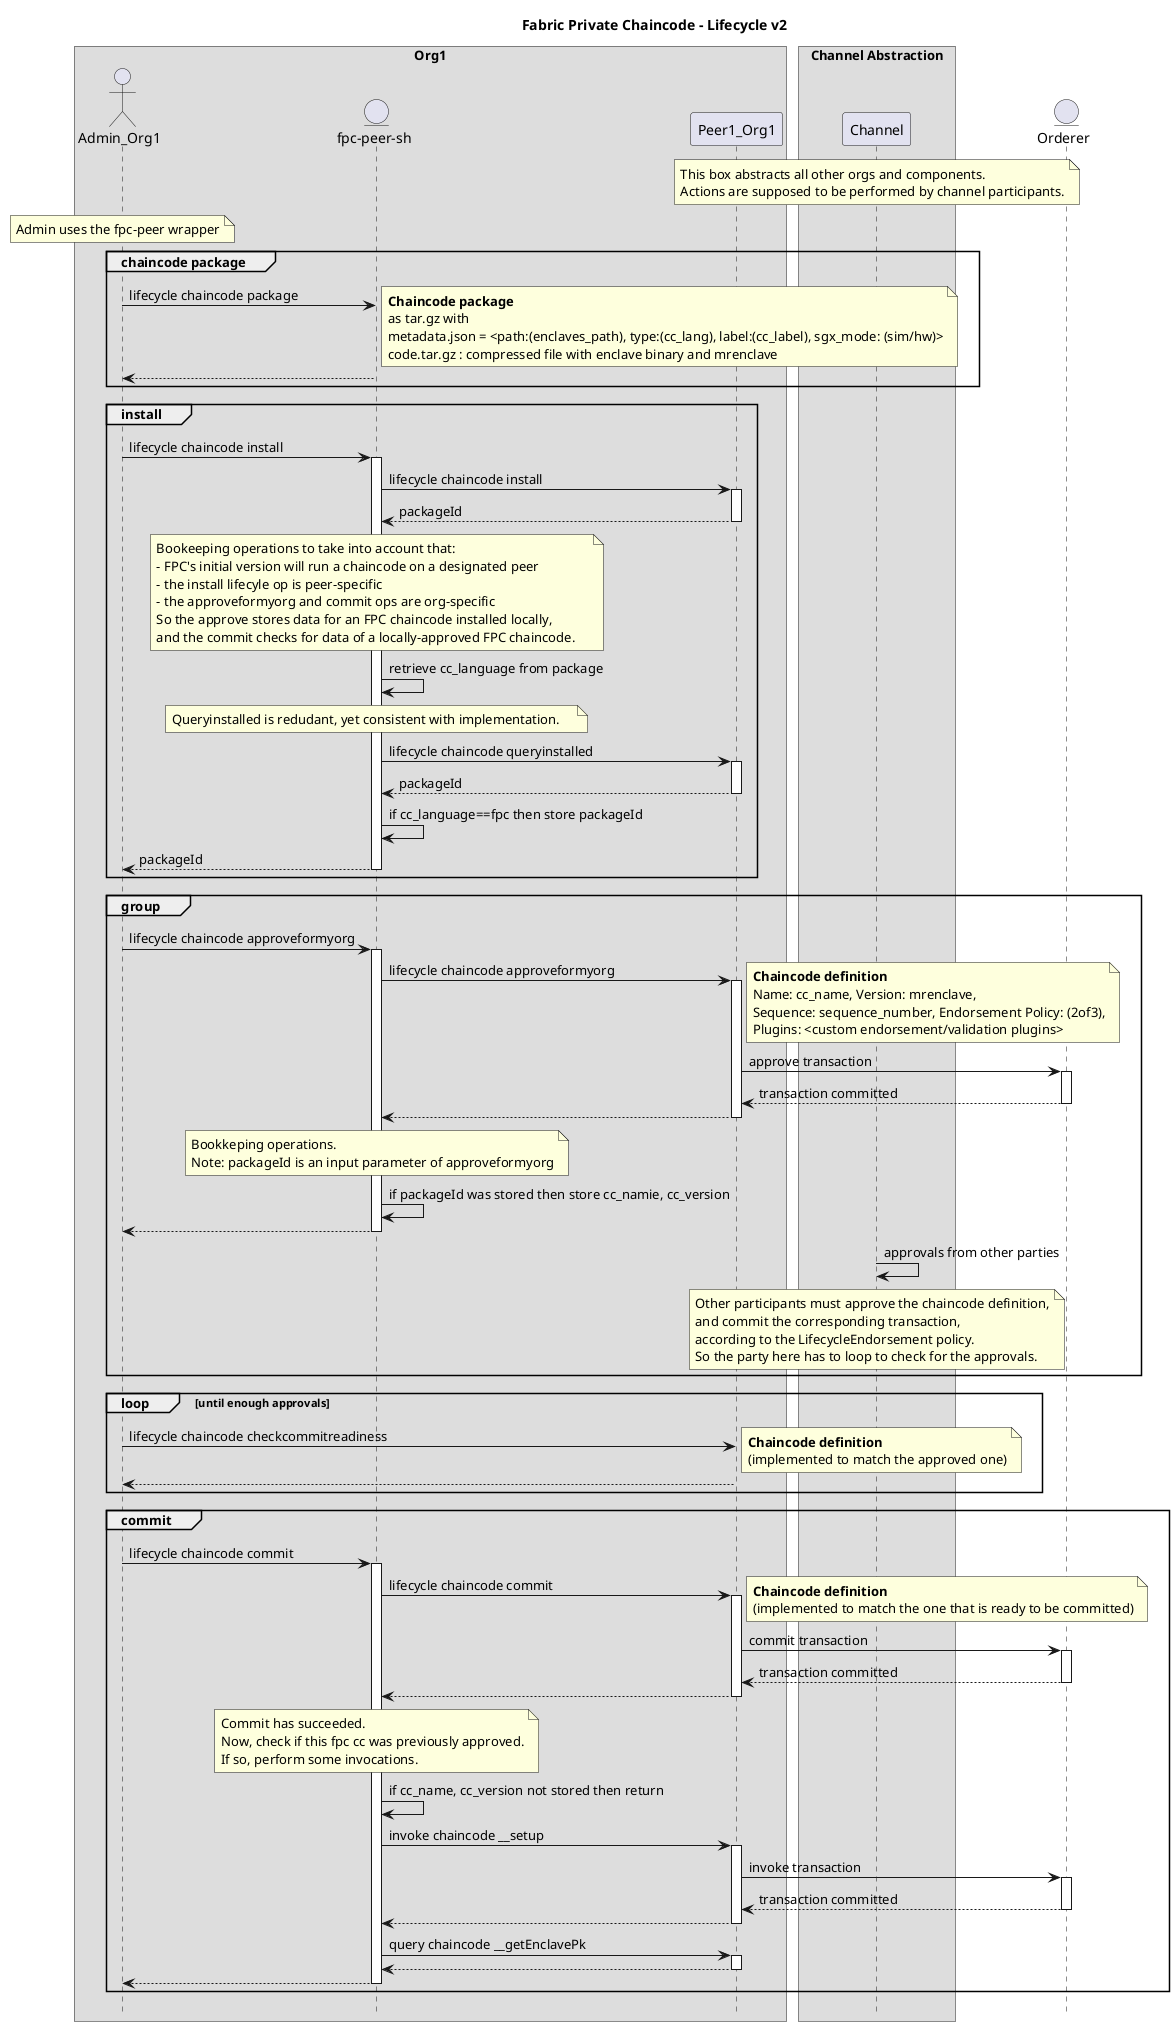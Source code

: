 /'
    Copyright 2020 Intel Corporation
    Copyright IBM Corp. All Rights Reserved.

    SPDX-License-Identifier: Apache-2.0
'/

@startuml

!pragma teoz true

hide footbox
title Foot Box removed

title Fabric Private Chaincode - Lifecycle v2

box "Org1"
actor	Admin_Org1 order 10
entity "fpc-peer-sh" as Peer_Wrapper order 15
participant Peer1_Org1 order 20
end box

box "Channel Abstraction"
participant Channel order 40
note over Channel
    This box abstracts all other orgs and components.
    Actions are supposed to be performed by channel participants.
end note
end box

entity Orderer order 50

note over Admin_Org1
    Admin uses the fpc-peer wrapper
end note

group chaincode package
Admin_Org1 -> Peer_Wrapper : lifecycle chaincode package
note right
    **Chaincode package**
    as tar.gz with
    metadata.json = <path:(enclaves_path), type:(cc_lang), label:(cc_label), sgx_mode: (sim/hw)>
    code.tar.gz : compressed file with enclave binary and mrenclave
end note
return
end /' group chaincode package '/

group install
Admin_Org1 -> Peer_Wrapper ++: lifecycle chaincode install
Peer_Wrapper -> Peer1_Org1 ++: lifecycle chaincode install
return packageId
note over Peer_Wrapper
    Bookeeping operations to take into account that:
    - FPC's initial version will run a chaincode on a designated peer
    - the install lifecyle op is peer-specific
    - the approveformyorg and commit ops are org-specific
    So the approve stores data for an FPC chaincode installed locally,
    and the commit checks for data of a locally-approved FPC chaincode.    
end note
Peer_Wrapper -> Peer_Wrapper : retrieve cc_language from package
note over Peer_Wrapper
    Queryinstalled is redudant, yet consistent with implementation.    
end note
Peer_Wrapper -> Peer1_Org1 ++: lifecycle chaincode queryinstalled
return packageId
Peer_Wrapper -> Peer_Wrapper : if cc_language==fpc then store packageId
return packageId /' Admin_Org1 -> Peer_Wrapper '/
end /' group install '/

group /' approve '/
Admin_Org1 -> Peer_Wrapper ++: lifecycle chaincode approveformyorg
Peer_Wrapper -> Peer1_Org1 ++: lifecycle chaincode approveformyorg
note right
    **Chaincode definition**
    Name: cc_name, Version: mrenclave,
    Sequence: sequence_number, Endorsement Policy: (2of3),
    Plugins: <custom endorsement/validation plugins>
end note
Peer1_Org1 -> Orderer ++: approve transaction
return transaction committed /' Peer1_Org1 -> Orderer '/
return /' Peer_Wrapper -> Peer1_Org1 '/
note over Peer_Wrapper
    Bookkeping operations.
    Note: packageId is an input parameter of approveformyorg
end note
Peer_Wrapper -> Peer_Wrapper : if packageId was stored then store cc_namie, cc_version
return /' Admin_Org1 -> Peer_Wrapper '/

Channel -> Channel : approvals from other parties
note over Channel
    Other participants must approve the chaincode definition,
    and commit the corresponding transaction,
    according to the LifecycleEndorsement policy.
    So the party here has to loop to check for the approvals.
end note

end /' group approve '/

loop until enough approvals
	Admin_Org1 -> Peer1_Org1 : lifecycle chaincode checkcommitreadiness
note right
    **Chaincode definition**
    (implemented to match the approved one)
end note
    return
end

group commit
Admin_Org1 -> Peer_Wrapper ++:lifecycle chaincode commit
Peer_Wrapper -> Peer1_Org1 ++: lifecycle chaincode commit
note right
    **Chaincode definition**
    (implemented to match the one that is ready to be committed)
end note
Peer1_Org1 -> Orderer ++: commit transaction
return transaction committed /' Peer1_Org1 -> Orderer '/
return /' Peer_Wrapper -> Peer1_Org1 '/
note over Peer_Wrapper
    Commit has succeeded.
    Now, check if this fpc cc was previously approved.
    If so, perform some invocations.
end note
Peer_Wrapper -> Peer_Wrapper : if cc_name, cc_version not stored then return
Peer_Wrapper -> Peer1_Org1 ++: invoke chaincode __setup
Peer1_Org1 -> Orderer ++: invoke transaction
return transaction committed
return /' Peer_Wrapper -> Peer1_Org1 '/
Peer_Wrapper -> Peer1_Org1 ++: query chaincode __getEnclavePk
return /' Peer_Wrapper -> Peer1_Org1 '/
return /' Admin_Org1 -> Peer_Wrapper '/
end /' group commit '/

@enduml
